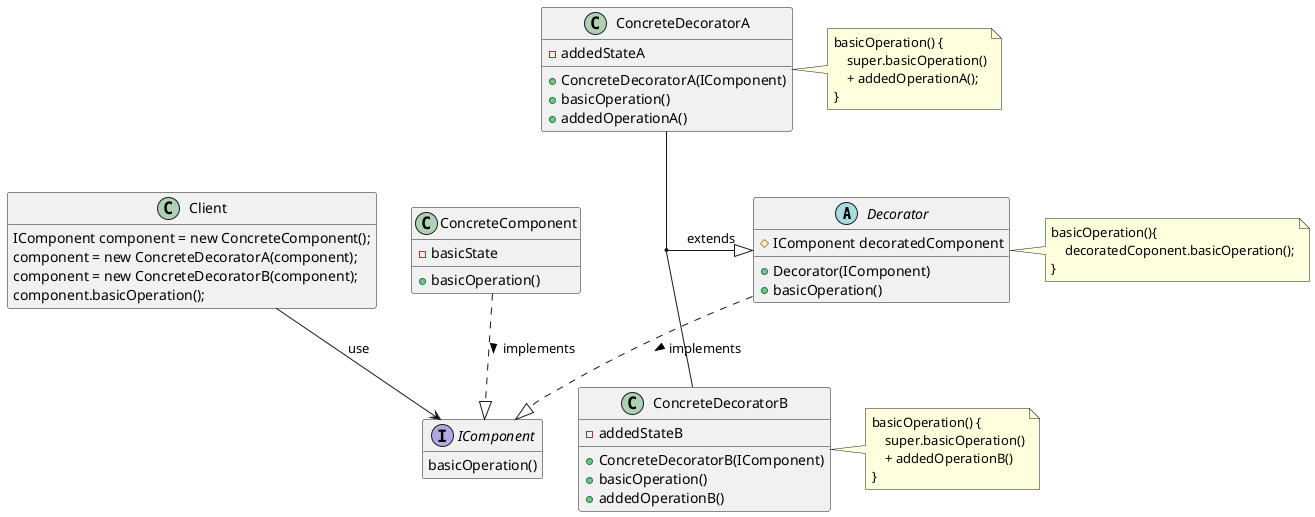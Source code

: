 @startuml decorator_pattern

abstract class Decorator{
    #IComponent decoratedComponent
    +Decorator(IComponent)
    +basicOperation()
}
note right
basicOperation(){
    decoratedCoponent.basicOperation();
}
end note

class ConcreteDecoratorA{
    -addedStateA
    +ConcreteDecoratorA(IComponent)
    +basicOperation()
    +addedOperationA()
}
note right
basicOperation() {
    super.basicOperation()
    + addedOperationA();
}
end note

class ConcreteDecoratorB {
    -addedStateB
    +ConcreteDecoratorB(IComponent)
    +basicOperation()
    +addedOperationB()
}
note right
basicOperation() {
    super.basicOperation()
    + addedOperationB()
}
end note

interface IComponent{
    basicOperation()
}

class ConcreteComponent {
    -basicState
    +basicOperation()
}

class Client{
IComponent component = new ConcreteComponent();
component = new ConcreteDecoratorA(component);
component = new ConcreteDecoratorB(component);
component.basicOperation();
}

Decorator ..|> IComponent : implements >
(ConcreteDecoratorA,ConcreteDecoratorB) --|> Decorator : extends
ConcreteComponent ..|> IComponent : implements >
Client --> IComponent : use


hide empty members

@enduml
